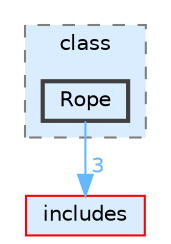 digraph "lib/class/Rope"
{
 // LATEX_PDF_SIZE
  bgcolor="transparent";
  edge [fontname=Helvetica,fontsize=10,labelfontname=Helvetica,labelfontsize=10];
  node [fontname=Helvetica,fontsize=10,shape=box,height=0.2,width=0.4];
  compound=true
  subgraph clusterdir_285d619cbfa84c6430bdb6c8ccfd6309 {
    graph [ bgcolor="#daedff", pencolor="grey50", label="class", fontname=Helvetica,fontsize=10 style="filled,dashed", URL="dir_285d619cbfa84c6430bdb6c8ccfd6309.html",tooltip=""]
  dir_8edd740fb44a5baf275aa55ebd51eaad [label="Rope", fillcolor="#daedff", color="grey25", style="filled,bold", URL="dir_8edd740fb44a5baf275aa55ebd51eaad.html",tooltip=""];
  }
  dir_09e761304027c904456130627fd4dcf5 [label="includes", fillcolor="#daedff", color="red", style="filled", URL="dir_09e761304027c904456130627fd4dcf5.html",tooltip=""];
  dir_8edd740fb44a5baf275aa55ebd51eaad->dir_09e761304027c904456130627fd4dcf5 [headlabel="3", labeldistance=1.5 headhref="dir_000019_000007.html" href="dir_000019_000007.html" color="steelblue1" fontcolor="steelblue1"];
}
